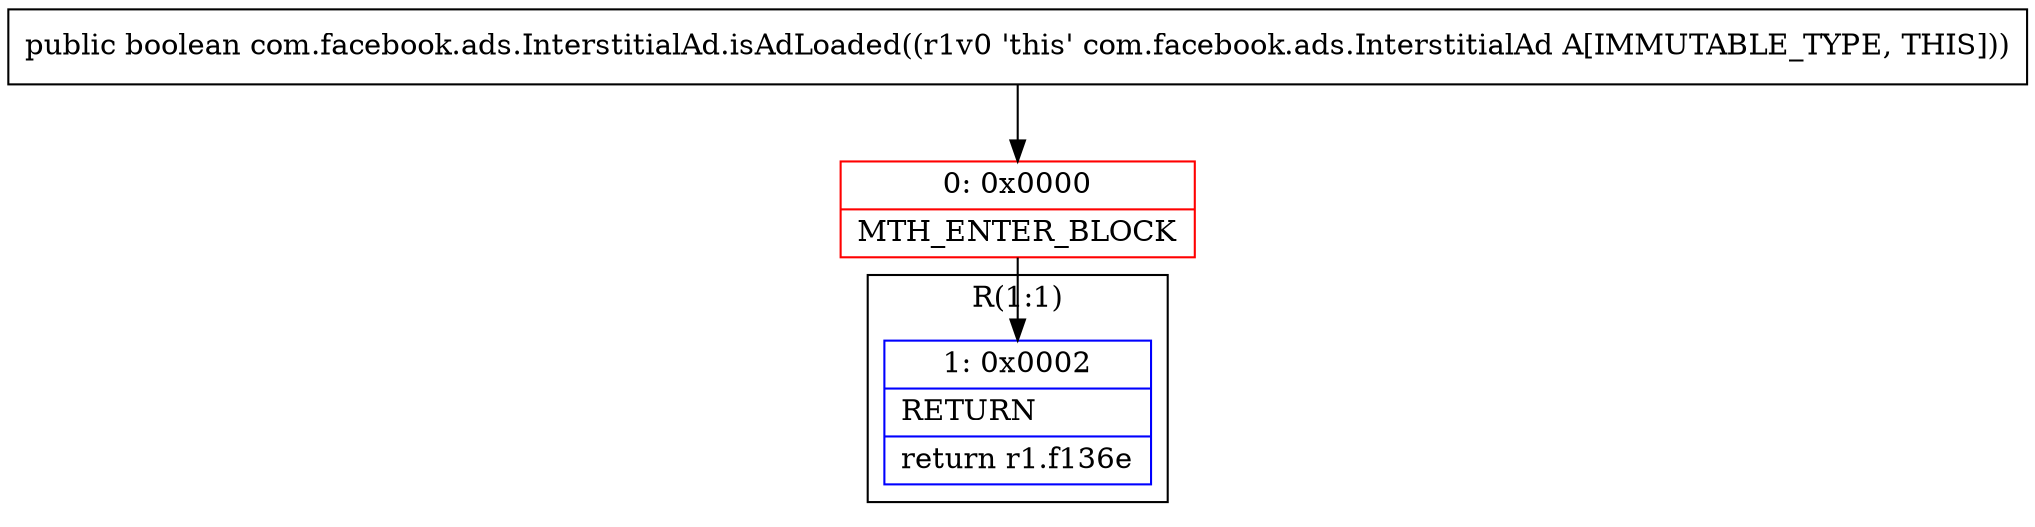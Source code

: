 digraph "CFG forcom.facebook.ads.InterstitialAd.isAdLoaded()Z" {
subgraph cluster_Region_93190905 {
label = "R(1:1)";
node [shape=record,color=blue];
Node_1 [shape=record,label="{1\:\ 0x0002|RETURN\l|return r1.f136e\l}"];
}
Node_0 [shape=record,color=red,label="{0\:\ 0x0000|MTH_ENTER_BLOCK\l}"];
MethodNode[shape=record,label="{public boolean com.facebook.ads.InterstitialAd.isAdLoaded((r1v0 'this' com.facebook.ads.InterstitialAd A[IMMUTABLE_TYPE, THIS])) }"];
MethodNode -> Node_0;
Node_0 -> Node_1;
}

